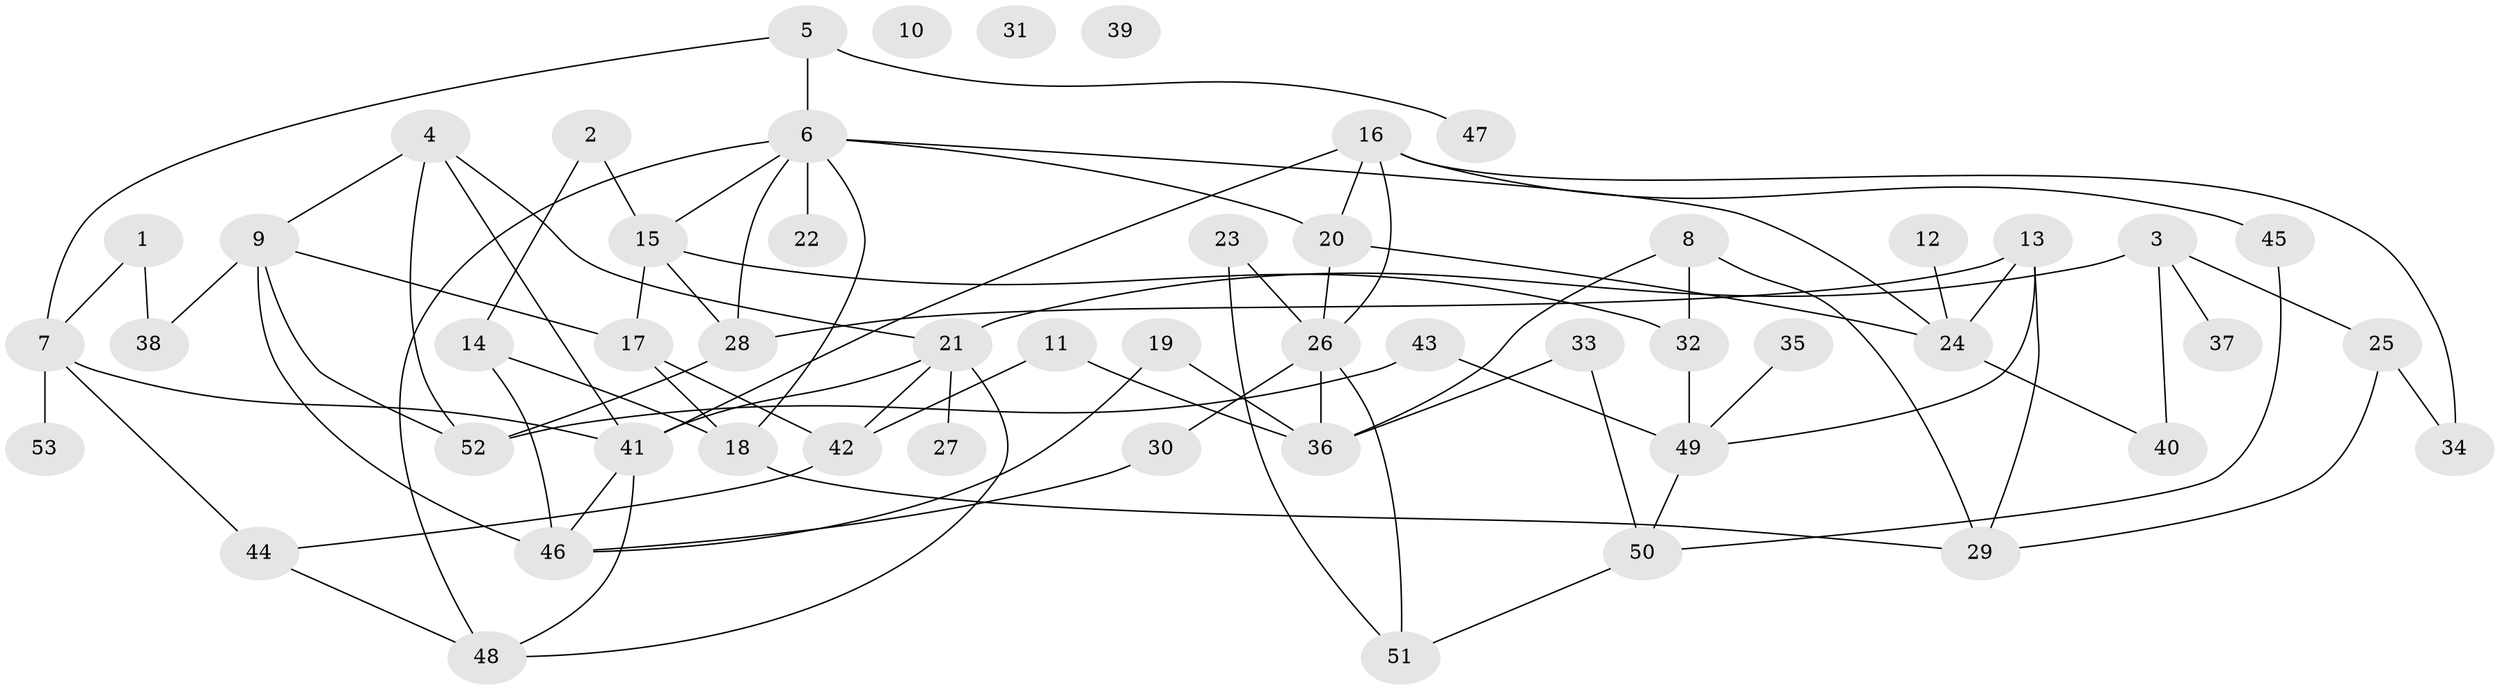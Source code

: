 // Generated by graph-tools (version 1.1) at 2025/49/03/09/25 03:49:12]
// undirected, 53 vertices, 83 edges
graph export_dot {
graph [start="1"]
  node [color=gray90,style=filled];
  1;
  2;
  3;
  4;
  5;
  6;
  7;
  8;
  9;
  10;
  11;
  12;
  13;
  14;
  15;
  16;
  17;
  18;
  19;
  20;
  21;
  22;
  23;
  24;
  25;
  26;
  27;
  28;
  29;
  30;
  31;
  32;
  33;
  34;
  35;
  36;
  37;
  38;
  39;
  40;
  41;
  42;
  43;
  44;
  45;
  46;
  47;
  48;
  49;
  50;
  51;
  52;
  53;
  1 -- 7;
  1 -- 38;
  2 -- 14;
  2 -- 15;
  3 -- 21;
  3 -- 25;
  3 -- 37;
  3 -- 40;
  4 -- 9;
  4 -- 21;
  4 -- 41;
  4 -- 52;
  5 -- 6;
  5 -- 7;
  5 -- 47;
  6 -- 15;
  6 -- 18;
  6 -- 20;
  6 -- 22;
  6 -- 24;
  6 -- 28;
  6 -- 48;
  7 -- 41;
  7 -- 44;
  7 -- 53;
  8 -- 29;
  8 -- 32;
  8 -- 36;
  9 -- 17;
  9 -- 38;
  9 -- 46;
  9 -- 52;
  11 -- 36;
  11 -- 42;
  12 -- 24;
  13 -- 24;
  13 -- 28;
  13 -- 29;
  13 -- 49;
  14 -- 18;
  14 -- 46;
  15 -- 17;
  15 -- 28;
  15 -- 32;
  16 -- 20;
  16 -- 26;
  16 -- 34;
  16 -- 41;
  16 -- 45;
  17 -- 18;
  17 -- 42;
  18 -- 29;
  19 -- 36;
  19 -- 46;
  20 -- 24;
  20 -- 26;
  21 -- 27;
  21 -- 41;
  21 -- 42;
  21 -- 48;
  23 -- 26;
  23 -- 51;
  24 -- 40;
  25 -- 29;
  25 -- 34;
  26 -- 30;
  26 -- 36;
  26 -- 51;
  28 -- 52;
  30 -- 46;
  32 -- 49;
  33 -- 36;
  33 -- 50;
  35 -- 49;
  41 -- 46;
  41 -- 48;
  42 -- 44;
  43 -- 49;
  43 -- 52;
  44 -- 48;
  45 -- 50;
  49 -- 50;
  50 -- 51;
}
